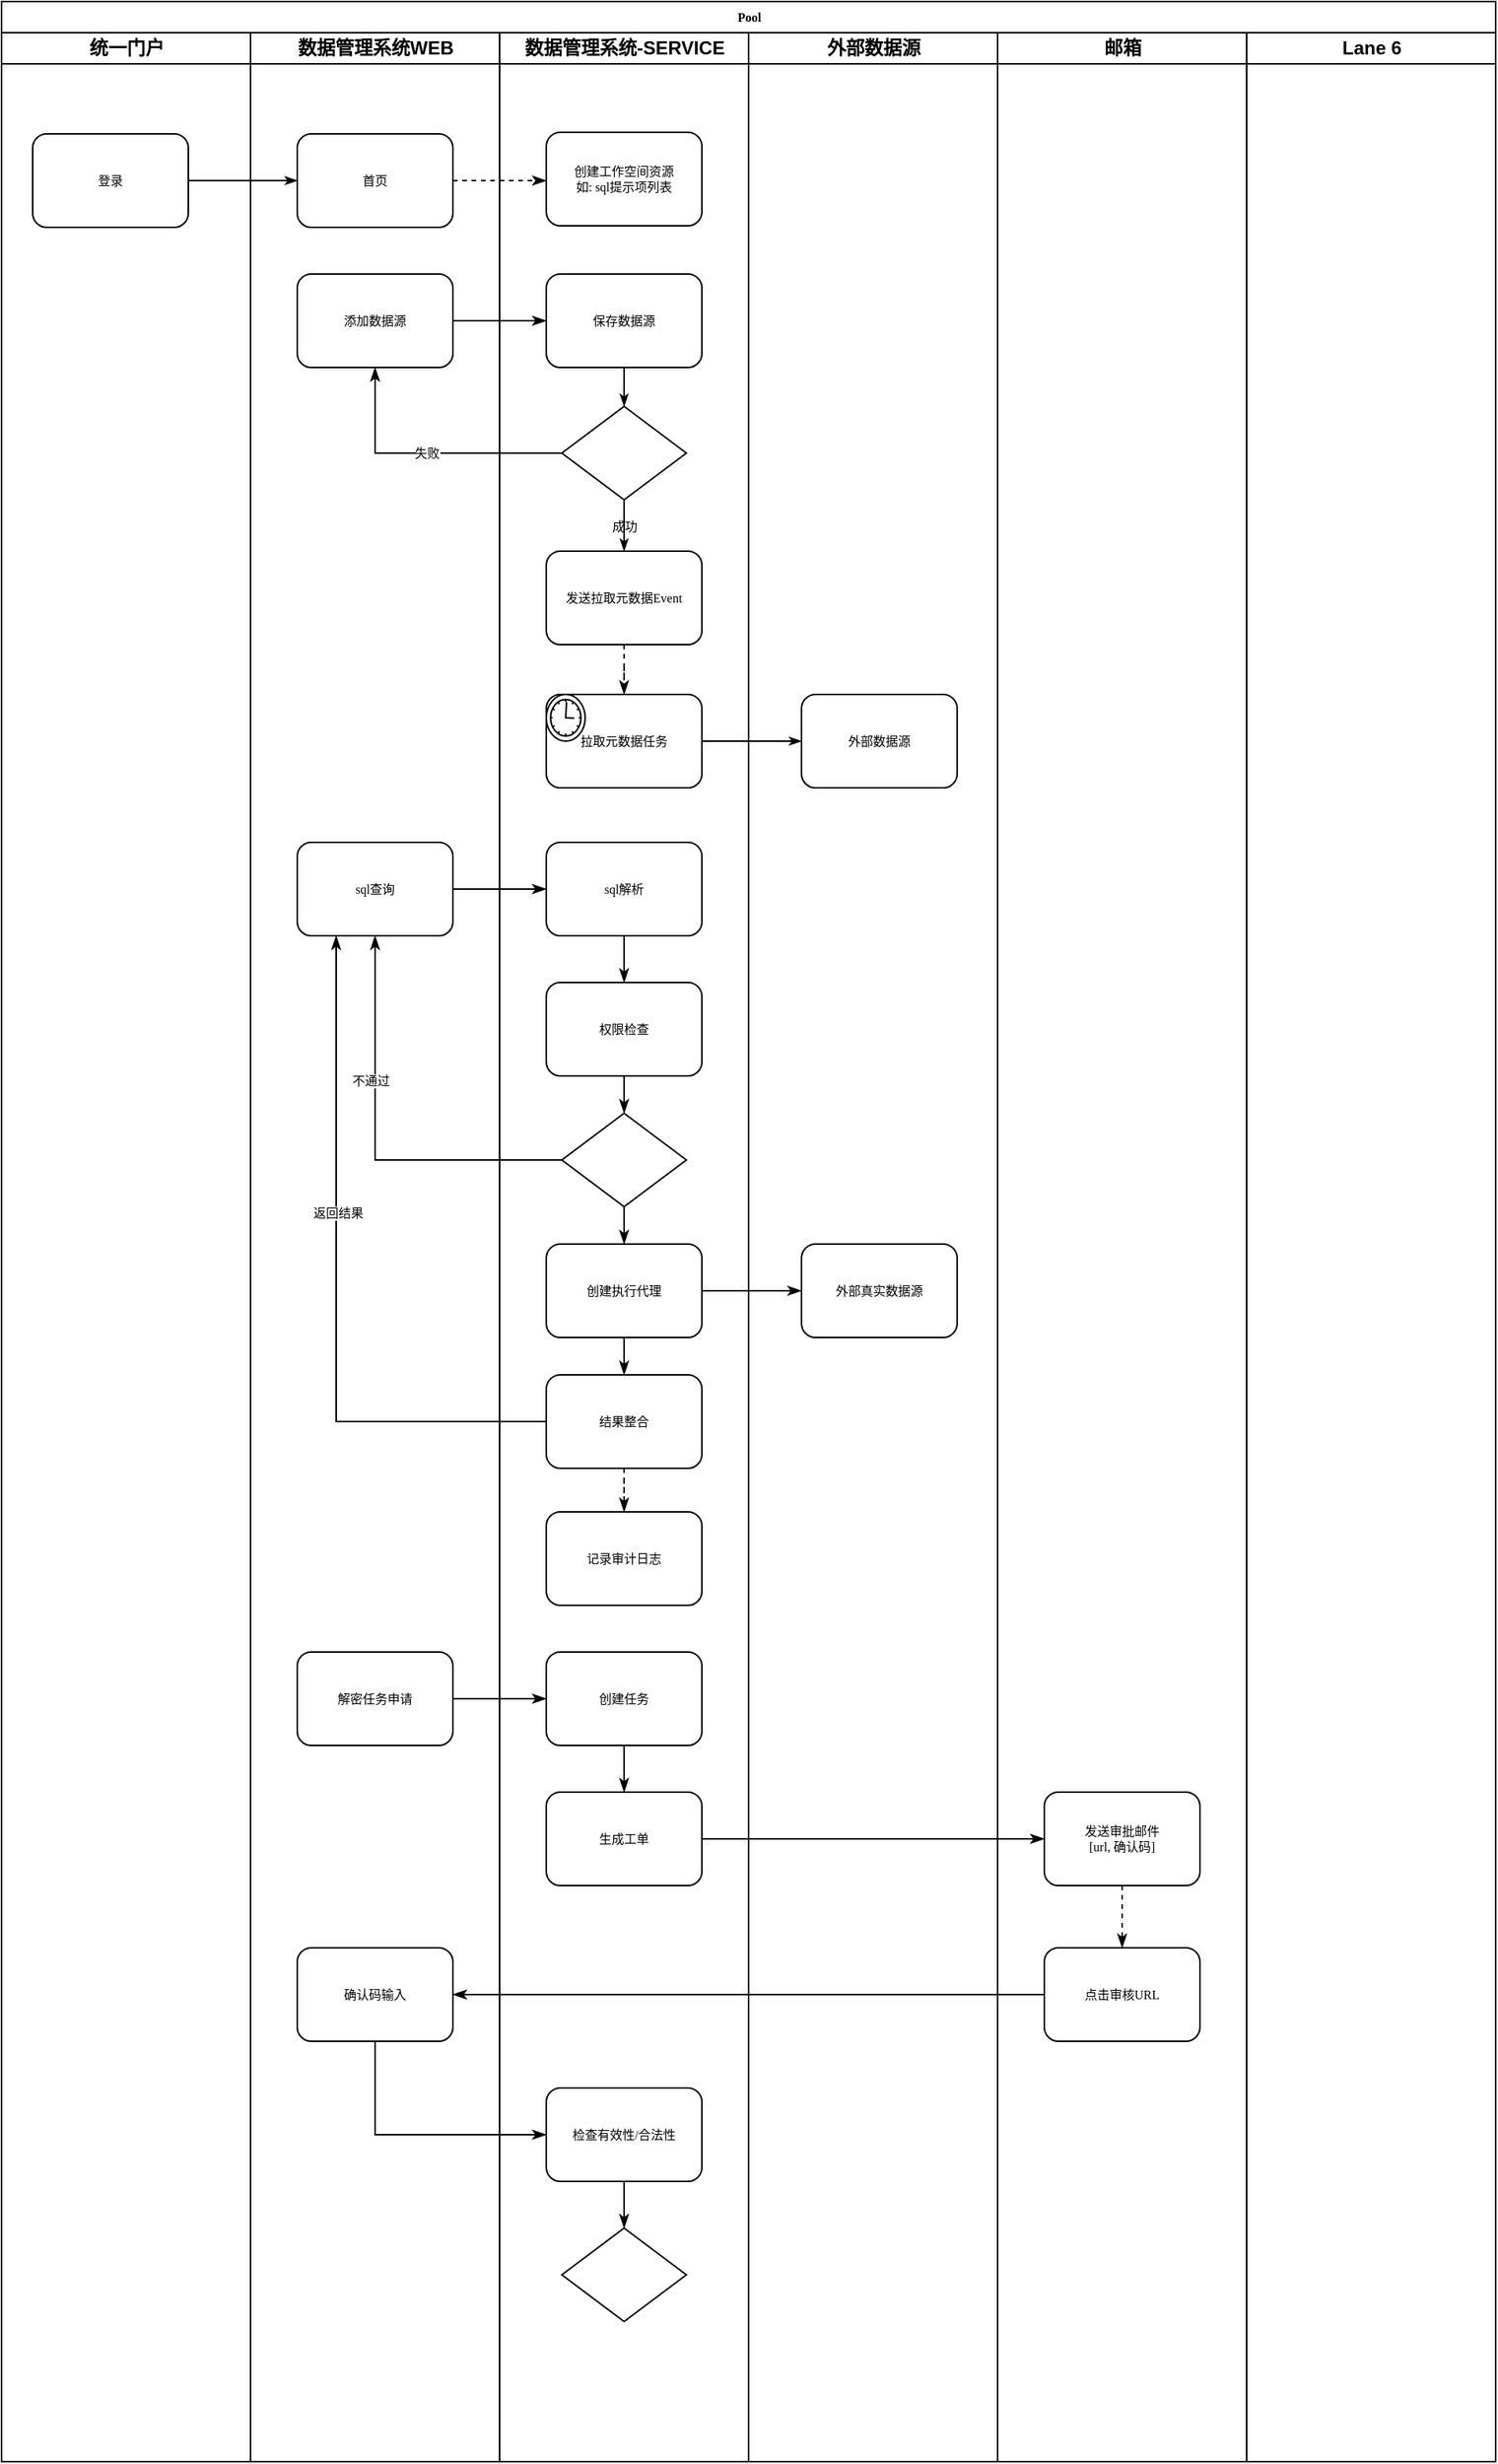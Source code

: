 <mxfile version="12.2.9" type="github" pages="1">
  <diagram name="Page-1" id="74e2e168-ea6b-b213-b513-2b3c1d86103e">
    <mxGraphModel dx="1261" dy="482" grid="1" gridSize="10" guides="1" tooltips="1" connect="1" arrows="1" fold="1" page="1" pageScale="1" pageWidth="1100" pageHeight="850" background="#ffffff" math="0" shadow="0">
      <root>
        <mxCell id="0"/>
        <mxCell id="1" parent="0"/>
        <mxCell id="77e6c97f196da883-1" value="Pool" style="swimlane;html=1;childLayout=stackLayout;startSize=20;rounded=0;shadow=0;labelBackgroundColor=none;strokeWidth=1;fontFamily=Verdana;fontSize=8;align=center;" parent="1" vertex="1">
          <mxGeometry x="70" y="40" width="960" height="1580" as="geometry"/>
        </mxCell>
        <mxCell id="77e6c97f196da883-2" value="统一门户" style="swimlane;html=1;startSize=20;" parent="77e6c97f196da883-1" vertex="1">
          <mxGeometry y="20" width="160" height="1560" as="geometry"/>
        </mxCell>
        <mxCell id="77e6c97f196da883-8" value="登录" style="rounded=1;whiteSpace=wrap;html=1;shadow=0;labelBackgroundColor=none;strokeWidth=1;fontFamily=Verdana;fontSize=8;align=center;" parent="77e6c97f196da883-2" vertex="1">
          <mxGeometry x="20" y="65" width="100" height="60" as="geometry"/>
        </mxCell>
        <mxCell id="77e6c97f196da883-26" style="edgeStyle=orthogonalEdgeStyle;rounded=1;html=1;labelBackgroundColor=none;startArrow=none;startFill=0;startSize=5;endArrow=classicThin;endFill=1;endSize=5;jettySize=auto;orthogonalLoop=1;strokeWidth=1;fontFamily=Verdana;fontSize=8" parent="77e6c97f196da883-1" source="77e6c97f196da883-8" target="77e6c97f196da883-11" edge="1">
          <mxGeometry relative="1" as="geometry"/>
        </mxCell>
        <mxCell id="107ba76e4e335f99-1" style="edgeStyle=orthogonalEdgeStyle;rounded=1;html=1;labelBackgroundColor=none;startArrow=none;startFill=0;startSize=5;endArrow=classicThin;endFill=1;endSize=5;jettySize=auto;orthogonalLoop=1;strokeWidth=1;fontFamily=Verdana;fontSize=8" parent="77e6c97f196da883-1" source="77e6c97f196da883-17" target="77e6c97f196da883-18" edge="1">
          <mxGeometry relative="1" as="geometry"/>
        </mxCell>
        <mxCell id="77e6c97f196da883-3" value="数据管理系统WEB" style="swimlane;html=1;startSize=20;" parent="77e6c97f196da883-1" vertex="1">
          <mxGeometry x="160" y="20" width="160" height="1560" as="geometry"/>
        </mxCell>
        <mxCell id="77e6c97f196da883-11" value="首页" style="rounded=1;whiteSpace=wrap;html=1;shadow=0;labelBackgroundColor=none;strokeWidth=1;fontFamily=Verdana;fontSize=8;align=center;" parent="77e6c97f196da883-3" vertex="1">
          <mxGeometry x="30" y="65" width="100" height="60" as="geometry"/>
        </mxCell>
        <mxCell id="eJXi0MFFQhLOobJJZis1-4" value="添加数据源" style="rounded=1;whiteSpace=wrap;html=1;shadow=0;labelBackgroundColor=none;strokeWidth=1;fontFamily=Verdana;fontSize=8;align=center;" vertex="1" parent="77e6c97f196da883-3">
          <mxGeometry x="30" y="155" width="100" height="60" as="geometry"/>
        </mxCell>
        <mxCell id="eJXi0MFFQhLOobJJZis1-13" value="sql查询" style="rounded=1;whiteSpace=wrap;html=1;shadow=0;labelBackgroundColor=none;strokeWidth=1;fontFamily=Verdana;fontSize=8;align=center;" vertex="1" parent="77e6c97f196da883-3">
          <mxGeometry x="30" y="520" width="100" height="60" as="geometry"/>
        </mxCell>
        <mxCell id="eJXi0MFFQhLOobJJZis1-32" value="解密任务申请" style="rounded=1;whiteSpace=wrap;html=1;shadow=0;labelBackgroundColor=none;strokeWidth=1;fontFamily=Verdana;fontSize=8;align=center;" vertex="1" parent="77e6c97f196da883-3">
          <mxGeometry x="30" y="1040" width="100" height="60" as="geometry"/>
        </mxCell>
        <mxCell id="eJXi0MFFQhLOobJJZis1-45" value="确认码输入" style="rounded=1;whiteSpace=wrap;html=1;shadow=0;labelBackgroundColor=none;strokeWidth=1;fontFamily=Verdana;fontSize=8;align=center;" vertex="1" parent="77e6c97f196da883-3">
          <mxGeometry x="30" y="1230" width="100" height="60" as="geometry"/>
        </mxCell>
        <mxCell id="77e6c97f196da883-4" value="数据管理系统-SERVICE" style="swimlane;html=1;startSize=20;" parent="77e6c97f196da883-1" vertex="1">
          <mxGeometry x="320" y="20" width="160" height="1560" as="geometry"/>
        </mxCell>
        <mxCell id="77e6c97f196da883-12" value="保存数据源" style="rounded=1;whiteSpace=wrap;html=1;shadow=0;labelBackgroundColor=none;strokeWidth=1;fontFamily=Verdana;fontSize=8;align=center;" parent="77e6c97f196da883-4" vertex="1">
          <mxGeometry x="30" y="155" width="100" height="60" as="geometry"/>
        </mxCell>
        <mxCell id="77e6c97f196da883-13" value="" style="rhombus;whiteSpace=wrap;html=1;rounded=0;shadow=0;labelBackgroundColor=none;strokeWidth=1;fontFamily=Verdana;fontSize=8;align=center;" parent="77e6c97f196da883-4" vertex="1">
          <mxGeometry x="40" y="240" width="80" height="60" as="geometry"/>
        </mxCell>
        <mxCell id="77e6c97f196da883-29" style="edgeStyle=orthogonalEdgeStyle;rounded=1;html=1;labelBackgroundColor=none;startArrow=none;startFill=0;startSize=5;endArrow=classicThin;endFill=1;endSize=5;jettySize=auto;orthogonalLoop=1;strokeWidth=1;fontFamily=Verdana;fontSize=8" parent="77e6c97f196da883-4" source="77e6c97f196da883-12" target="77e6c97f196da883-13" edge="1">
          <mxGeometry relative="1" as="geometry"/>
        </mxCell>
        <mxCell id="eJXi0MFFQhLOobJJZis1-3" value="创建工作空间资源&lt;br&gt;如: sql提示项列表" style="rounded=1;whiteSpace=wrap;html=1;shadow=0;labelBackgroundColor=none;strokeWidth=1;fontFamily=Verdana;fontSize=8;align=center;" vertex="1" parent="77e6c97f196da883-4">
          <mxGeometry x="30" y="64" width="100" height="60" as="geometry"/>
        </mxCell>
        <mxCell id="eJXi0MFFQhLOobJJZis1-8" value="" style="edgeStyle=orthogonalEdgeStyle;rounded=0;orthogonalLoop=1;jettySize=auto;html=1;endArrow=classicThin;endFill=1;fontSize=8;dashed=1;" edge="1" parent="77e6c97f196da883-4" source="77e6c97f196da883-15" target="77e6c97f196da883-17">
          <mxGeometry relative="1" as="geometry"/>
        </mxCell>
        <mxCell id="77e6c97f196da883-15" value="发送拉取元数据Event" style="rounded=1;whiteSpace=wrap;html=1;shadow=0;labelBackgroundColor=none;strokeWidth=1;fontFamily=Verdana;fontSize=8;align=center;" parent="77e6c97f196da883-4" vertex="1">
          <mxGeometry x="30" y="333" width="100" height="60" as="geometry"/>
        </mxCell>
        <mxCell id="77e6c97f196da883-33" value="成功" style="edgeStyle=orthogonalEdgeStyle;rounded=1;html=1;labelBackgroundColor=none;startArrow=none;startFill=0;startSize=5;endArrow=classicThin;endFill=1;endSize=5;jettySize=auto;orthogonalLoop=1;strokeWidth=1;fontFamily=Verdana;fontSize=8" parent="77e6c97f196da883-4" source="77e6c97f196da883-13" target="77e6c97f196da883-15" edge="1">
          <mxGeometry relative="1" as="geometry"/>
        </mxCell>
        <mxCell id="eJXi0MFFQhLOobJJZis1-11" value="" style="group" vertex="1" connectable="0" parent="77e6c97f196da883-4">
          <mxGeometry x="30" y="425" width="100" height="60" as="geometry"/>
        </mxCell>
        <mxCell id="77e6c97f196da883-17" value="拉取元数据任务" style="rounded=1;whiteSpace=wrap;html=1;shadow=0;labelBackgroundColor=none;strokeWidth=1;fontFamily=Verdana;fontSize=8;align=center;" parent="eJXi0MFFQhLOobJJZis1-11" vertex="1">
          <mxGeometry width="100" height="60" as="geometry"/>
        </mxCell>
        <mxCell id="eJXi0MFFQhLOobJJZis1-10" value="" style="shape=mxgraph.bpmn.shape;html=1;verticalLabelPosition=bottom;labelBackgroundColor=#ffffff;verticalAlign=top;align=center;perimeter=ellipsePerimeter;outlineConnect=0;outline=standard;symbol=timer;fontSize=8;" vertex="1" parent="eJXi0MFFQhLOobJJZis1-11">
          <mxGeometry width="25" height="30" as="geometry"/>
        </mxCell>
        <mxCell id="eJXi0MFFQhLOobJJZis1-17" value="" style="edgeStyle=orthogonalEdgeStyle;rounded=0;orthogonalLoop=1;jettySize=auto;html=1;endArrow=classicThin;endFill=1;fontSize=8;" edge="1" parent="77e6c97f196da883-4" source="77e6c97f196da883-19" target="eJXi0MFFQhLOobJJZis1-16">
          <mxGeometry relative="1" as="geometry"/>
        </mxCell>
        <mxCell id="77e6c97f196da883-19" value="sql解析" style="rounded=1;whiteSpace=wrap;html=1;shadow=0;labelBackgroundColor=none;strokeWidth=1;fontFamily=Verdana;fontSize=8;align=center;" parent="77e6c97f196da883-4" vertex="1">
          <mxGeometry x="30" y="520" width="100" height="60" as="geometry"/>
        </mxCell>
        <mxCell id="eJXi0MFFQhLOobJJZis1-22" value="" style="edgeStyle=orthogonalEdgeStyle;rounded=0;orthogonalLoop=1;jettySize=auto;html=1;endArrow=classicThin;endFill=1;fontSize=8;" edge="1" parent="77e6c97f196da883-4" source="eJXi0MFFQhLOobJJZis1-15" target="eJXi0MFFQhLOobJJZis1-21">
          <mxGeometry relative="1" as="geometry"/>
        </mxCell>
        <mxCell id="eJXi0MFFQhLOobJJZis1-15" value="" style="rhombus;whiteSpace=wrap;html=1;rounded=0;shadow=0;labelBackgroundColor=none;strokeWidth=1;fontFamily=Verdana;fontSize=8;align=center;" vertex="1" parent="77e6c97f196da883-4">
          <mxGeometry x="40" y="694" width="80" height="60" as="geometry"/>
        </mxCell>
        <mxCell id="eJXi0MFFQhLOobJJZis1-18" value="" style="edgeStyle=orthogonalEdgeStyle;rounded=0;orthogonalLoop=1;jettySize=auto;html=1;endArrow=classicThin;endFill=1;fontSize=8;" edge="1" parent="77e6c97f196da883-4" source="eJXi0MFFQhLOobJJZis1-16" target="eJXi0MFFQhLOobJJZis1-15">
          <mxGeometry relative="1" as="geometry"/>
        </mxCell>
        <mxCell id="eJXi0MFFQhLOobJJZis1-16" value="权限检查" style="rounded=1;whiteSpace=wrap;html=1;shadow=0;labelBackgroundColor=none;strokeWidth=1;fontFamily=Verdana;fontSize=8;align=center;" vertex="1" parent="77e6c97f196da883-4">
          <mxGeometry x="30" y="610" width="100" height="60" as="geometry"/>
        </mxCell>
        <mxCell id="eJXi0MFFQhLOobJJZis1-26" value="" style="edgeStyle=orthogonalEdgeStyle;rounded=0;orthogonalLoop=1;jettySize=auto;html=1;endArrow=classicThin;endFill=1;fontSize=8;" edge="1" parent="77e6c97f196da883-4" source="eJXi0MFFQhLOobJJZis1-21" target="eJXi0MFFQhLOobJJZis1-25">
          <mxGeometry relative="1" as="geometry"/>
        </mxCell>
        <mxCell id="eJXi0MFFQhLOobJJZis1-21" value="创建执行代理" style="rounded=1;whiteSpace=wrap;html=1;shadow=0;labelBackgroundColor=none;strokeWidth=1;fontFamily=Verdana;fontSize=8;align=center;" vertex="1" parent="77e6c97f196da883-4">
          <mxGeometry x="30" y="778" width="100" height="60" as="geometry"/>
        </mxCell>
        <mxCell id="eJXi0MFFQhLOobJJZis1-30" value="" style="edgeStyle=orthogonalEdgeStyle;rounded=0;orthogonalLoop=1;jettySize=auto;html=1;endArrow=classicThin;endFill=1;fontSize=8;dashed=1;" edge="1" parent="77e6c97f196da883-4" source="eJXi0MFFQhLOobJJZis1-25" target="eJXi0MFFQhLOobJJZis1-29">
          <mxGeometry relative="1" as="geometry"/>
        </mxCell>
        <mxCell id="eJXi0MFFQhLOobJJZis1-25" value="结果整合" style="rounded=1;whiteSpace=wrap;html=1;shadow=0;labelBackgroundColor=none;strokeWidth=1;fontFamily=Verdana;fontSize=8;align=center;" vertex="1" parent="77e6c97f196da883-4">
          <mxGeometry x="30" y="862" width="100" height="60" as="geometry"/>
        </mxCell>
        <mxCell id="eJXi0MFFQhLOobJJZis1-29" value="记录审计日志" style="rounded=1;whiteSpace=wrap;html=1;shadow=0;labelBackgroundColor=none;strokeWidth=1;fontFamily=Verdana;fontSize=8;align=center;" vertex="1" parent="77e6c97f196da883-4">
          <mxGeometry x="30" y="950" width="100" height="60" as="geometry"/>
        </mxCell>
        <mxCell id="eJXi0MFFQhLOobJJZis1-39" value="" style="edgeStyle=orthogonalEdgeStyle;rounded=0;orthogonalLoop=1;jettySize=auto;html=1;endArrow=classicThin;endFill=1;fontSize=8;" edge="1" parent="77e6c97f196da883-4" source="eJXi0MFFQhLOobJJZis1-36" target="eJXi0MFFQhLOobJJZis1-38">
          <mxGeometry relative="1" as="geometry"/>
        </mxCell>
        <mxCell id="eJXi0MFFQhLOobJJZis1-36" value="创建任务" style="rounded=1;whiteSpace=wrap;html=1;shadow=0;labelBackgroundColor=none;strokeWidth=1;fontFamily=Verdana;fontSize=8;align=center;" vertex="1" parent="77e6c97f196da883-4">
          <mxGeometry x="30" y="1040" width="100" height="60" as="geometry"/>
        </mxCell>
        <mxCell id="eJXi0MFFQhLOobJJZis1-38" value="生成工单" style="rounded=1;whiteSpace=wrap;html=1;shadow=0;labelBackgroundColor=none;strokeWidth=1;fontFamily=Verdana;fontSize=8;align=center;" vertex="1" parent="77e6c97f196da883-4">
          <mxGeometry x="30" y="1130" width="100" height="60" as="geometry"/>
        </mxCell>
        <mxCell id="eJXi0MFFQhLOobJJZis1-50" value="" style="edgeStyle=orthogonalEdgeStyle;rounded=0;orthogonalLoop=1;jettySize=auto;html=1;endArrow=classicThin;endFill=1;fontSize=8;" edge="1" parent="77e6c97f196da883-4" source="eJXi0MFFQhLOobJJZis1-47" target="eJXi0MFFQhLOobJJZis1-49">
          <mxGeometry relative="1" as="geometry"/>
        </mxCell>
        <mxCell id="eJXi0MFFQhLOobJJZis1-47" value="检查有效性/合法性" style="rounded=1;whiteSpace=wrap;html=1;shadow=0;labelBackgroundColor=none;strokeWidth=1;fontFamily=Verdana;fontSize=8;align=center;" vertex="1" parent="77e6c97f196da883-4">
          <mxGeometry x="30" y="1320" width="100" height="60" as="geometry"/>
        </mxCell>
        <mxCell id="eJXi0MFFQhLOobJJZis1-49" value="" style="rhombus;whiteSpace=wrap;html=1;rounded=0;shadow=0;labelBackgroundColor=none;strokeWidth=1;fontFamily=Verdana;fontSize=8;align=center;" vertex="1" parent="77e6c97f196da883-4">
          <mxGeometry x="40" y="1410" width="80" height="60" as="geometry"/>
        </mxCell>
        <mxCell id="77e6c97f196da883-5" value="外部数据源" style="swimlane;html=1;startSize=20;" parent="77e6c97f196da883-1" vertex="1">
          <mxGeometry x="480" y="20" width="160" height="1560" as="geometry"/>
        </mxCell>
        <mxCell id="77e6c97f196da883-18" value="外部数据源" style="rounded=1;whiteSpace=wrap;html=1;shadow=0;labelBackgroundColor=none;strokeWidth=1;fontFamily=Verdana;fontSize=8;align=center;" parent="77e6c97f196da883-5" vertex="1">
          <mxGeometry x="34" y="425" width="100" height="60" as="geometry"/>
        </mxCell>
        <mxCell id="eJXi0MFFQhLOobJJZis1-23" value="外部真实数据源" style="rounded=1;whiteSpace=wrap;html=1;shadow=0;labelBackgroundColor=none;strokeWidth=1;fontFamily=Verdana;fontSize=8;align=center;" vertex="1" parent="77e6c97f196da883-5">
          <mxGeometry x="34" y="778" width="100" height="60" as="geometry"/>
        </mxCell>
        <mxCell id="77e6c97f196da883-6" value="邮箱" style="swimlane;html=1;startSize=20;" parent="77e6c97f196da883-1" vertex="1">
          <mxGeometry x="640" y="20" width="160" height="1560" as="geometry"/>
        </mxCell>
        <mxCell id="eJXi0MFFQhLOobJJZis1-44" value="" style="edgeStyle=orthogonalEdgeStyle;rounded=0;orthogonalLoop=1;jettySize=auto;html=1;endArrow=classicThin;endFill=1;fontSize=8;dashed=1;" edge="1" parent="77e6c97f196da883-6" source="eJXi0MFFQhLOobJJZis1-40" target="eJXi0MFFQhLOobJJZis1-43">
          <mxGeometry relative="1" as="geometry"/>
        </mxCell>
        <mxCell id="eJXi0MFFQhLOobJJZis1-40" value="发送审批邮件&lt;br&gt;[url, 确认码]" style="rounded=1;whiteSpace=wrap;html=1;shadow=0;labelBackgroundColor=none;strokeWidth=1;fontFamily=Verdana;fontSize=8;align=center;" vertex="1" parent="77e6c97f196da883-6">
          <mxGeometry x="30" y="1130" width="100" height="60" as="geometry"/>
        </mxCell>
        <mxCell id="eJXi0MFFQhLOobJJZis1-43" value="点击审核URL" style="rounded=1;whiteSpace=wrap;html=1;shadow=0;labelBackgroundColor=none;strokeWidth=1;fontFamily=Verdana;fontSize=8;align=center;" vertex="1" parent="77e6c97f196da883-6">
          <mxGeometry x="30" y="1230" width="100" height="60" as="geometry"/>
        </mxCell>
        <mxCell id="77e6c97f196da883-7" value="Lane 6" style="swimlane;html=1;startSize=20;" parent="77e6c97f196da883-1" vertex="1">
          <mxGeometry x="800" y="20" width="160" height="1560" as="geometry"/>
        </mxCell>
        <mxCell id="eJXi0MFFQhLOobJJZis1-5" style="edgeStyle=orthogonalEdgeStyle;rounded=0;orthogonalLoop=1;jettySize=auto;html=1;entryX=0;entryY=0.5;entryDx=0;entryDy=0;endArrow=classicThin;endFill=1;fontSize=8;" edge="1" parent="77e6c97f196da883-1" source="eJXi0MFFQhLOobJJZis1-4" target="77e6c97f196da883-12">
          <mxGeometry relative="1" as="geometry"/>
        </mxCell>
        <mxCell id="eJXi0MFFQhLOobJJZis1-6" value="失败" style="edgeStyle=orthogonalEdgeStyle;rounded=0;orthogonalLoop=1;jettySize=auto;html=1;entryX=0.5;entryY=1;entryDx=0;entryDy=0;endArrow=classicThin;endFill=1;fontSize=8;" edge="1" parent="77e6c97f196da883-1" source="77e6c97f196da883-13" target="eJXi0MFFQhLOobJJZis1-4">
          <mxGeometry relative="1" as="geometry"/>
        </mxCell>
        <mxCell id="eJXi0MFFQhLOobJJZis1-14" value="" style="edgeStyle=orthogonalEdgeStyle;rounded=0;orthogonalLoop=1;jettySize=auto;html=1;endArrow=classicThin;endFill=1;fontSize=8;" edge="1" parent="77e6c97f196da883-1" source="eJXi0MFFQhLOobJJZis1-13" target="77e6c97f196da883-19">
          <mxGeometry relative="1" as="geometry"/>
        </mxCell>
        <mxCell id="eJXi0MFFQhLOobJJZis1-19" value="" style="edgeStyle=orthogonalEdgeStyle;rounded=0;orthogonalLoop=1;jettySize=auto;html=1;endArrow=classicThin;endFill=1;fontSize=8;entryX=0.5;entryY=1;entryDx=0;entryDy=0;" edge="1" parent="77e6c97f196da883-1" source="eJXi0MFFQhLOobJJZis1-15" target="eJXi0MFFQhLOobJJZis1-13">
          <mxGeometry relative="1" as="geometry">
            <Array as="points">
              <mxPoint x="240" y="744"/>
            </Array>
          </mxGeometry>
        </mxCell>
        <mxCell id="eJXi0MFFQhLOobJJZis1-20" value="不通过" style="text;html=1;align=center;verticalAlign=middle;resizable=0;points=[];;labelBackgroundColor=#ffffff;fontSize=8;" vertex="1" connectable="0" parent="eJXi0MFFQhLOobJJZis1-19">
          <mxGeometry x="-0.091" y="-51" relative="1" as="geometry">
            <mxPoint x="-54" y="-51" as="offset"/>
          </mxGeometry>
        </mxCell>
        <mxCell id="eJXi0MFFQhLOobJJZis1-24" value="" style="edgeStyle=orthogonalEdgeStyle;rounded=0;orthogonalLoop=1;jettySize=auto;html=1;endArrow=classicThin;endFill=1;fontSize=8;" edge="1" parent="77e6c97f196da883-1" source="eJXi0MFFQhLOobJJZis1-21" target="eJXi0MFFQhLOobJJZis1-23">
          <mxGeometry relative="1" as="geometry"/>
        </mxCell>
        <mxCell id="eJXi0MFFQhLOobJJZis1-27" style="edgeStyle=orthogonalEdgeStyle;rounded=0;orthogonalLoop=1;jettySize=auto;html=1;entryX=0.25;entryY=1;entryDx=0;entryDy=0;endArrow=classicThin;endFill=1;fontSize=8;" edge="1" parent="77e6c97f196da883-1" source="eJXi0MFFQhLOobJJZis1-25" target="eJXi0MFFQhLOobJJZis1-13">
          <mxGeometry relative="1" as="geometry">
            <Array as="points">
              <mxPoint x="215" y="912"/>
            </Array>
          </mxGeometry>
        </mxCell>
        <mxCell id="eJXi0MFFQhLOobJJZis1-31" value="返回结果" style="text;html=1;align=center;verticalAlign=middle;resizable=0;points=[];;labelBackgroundColor=#ffffff;fontSize=8;" vertex="1" connectable="0" parent="eJXi0MFFQhLOobJJZis1-27">
          <mxGeometry x="0.204" y="-1" relative="1" as="geometry">
            <mxPoint as="offset"/>
          </mxGeometry>
        </mxCell>
        <mxCell id="eJXi0MFFQhLOobJJZis1-37" value="" style="edgeStyle=orthogonalEdgeStyle;rounded=0;orthogonalLoop=1;jettySize=auto;html=1;endArrow=classicThin;endFill=1;fontSize=8;" edge="1" parent="77e6c97f196da883-1" source="eJXi0MFFQhLOobJJZis1-32" target="eJXi0MFFQhLOobJJZis1-36">
          <mxGeometry relative="1" as="geometry"/>
        </mxCell>
        <mxCell id="eJXi0MFFQhLOobJJZis1-42" style="edgeStyle=orthogonalEdgeStyle;rounded=0;orthogonalLoop=1;jettySize=auto;html=1;endArrow=classicThin;endFill=1;fontSize=8;" edge="1" parent="77e6c97f196da883-1" source="eJXi0MFFQhLOobJJZis1-38" target="eJXi0MFFQhLOobJJZis1-40">
          <mxGeometry relative="1" as="geometry"/>
        </mxCell>
        <mxCell id="eJXi0MFFQhLOobJJZis1-46" style="edgeStyle=orthogonalEdgeStyle;rounded=0;orthogonalLoop=1;jettySize=auto;html=1;endArrow=classicThin;endFill=1;fontSize=8;" edge="1" parent="77e6c97f196da883-1" source="eJXi0MFFQhLOobJJZis1-43" target="eJXi0MFFQhLOobJJZis1-45">
          <mxGeometry relative="1" as="geometry"/>
        </mxCell>
        <mxCell id="eJXi0MFFQhLOobJJZis1-48" style="edgeStyle=orthogonalEdgeStyle;rounded=0;orthogonalLoop=1;jettySize=auto;html=1;entryX=0;entryY=0.5;entryDx=0;entryDy=0;endArrow=classicThin;endFill=1;fontSize=8;exitX=0.5;exitY=1;exitDx=0;exitDy=0;" edge="1" parent="77e6c97f196da883-1" source="eJXi0MFFQhLOobJJZis1-45" target="eJXi0MFFQhLOobJJZis1-47">
          <mxGeometry relative="1" as="geometry"/>
        </mxCell>
        <mxCell id="eJXi0MFFQhLOobJJZis1-2" style="edgeStyle=orthogonalEdgeStyle;rounded=0;orthogonalLoop=1;jettySize=auto;html=1;fontSize=8;dashed=1;endArrow=classicThin;endFill=1;" edge="1" parent="1" source="77e6c97f196da883-11">
          <mxGeometry relative="1" as="geometry">
            <mxPoint x="420" y="155" as="targetPoint"/>
          </mxGeometry>
        </mxCell>
      </root>
    </mxGraphModel>
  </diagram>
</mxfile>
